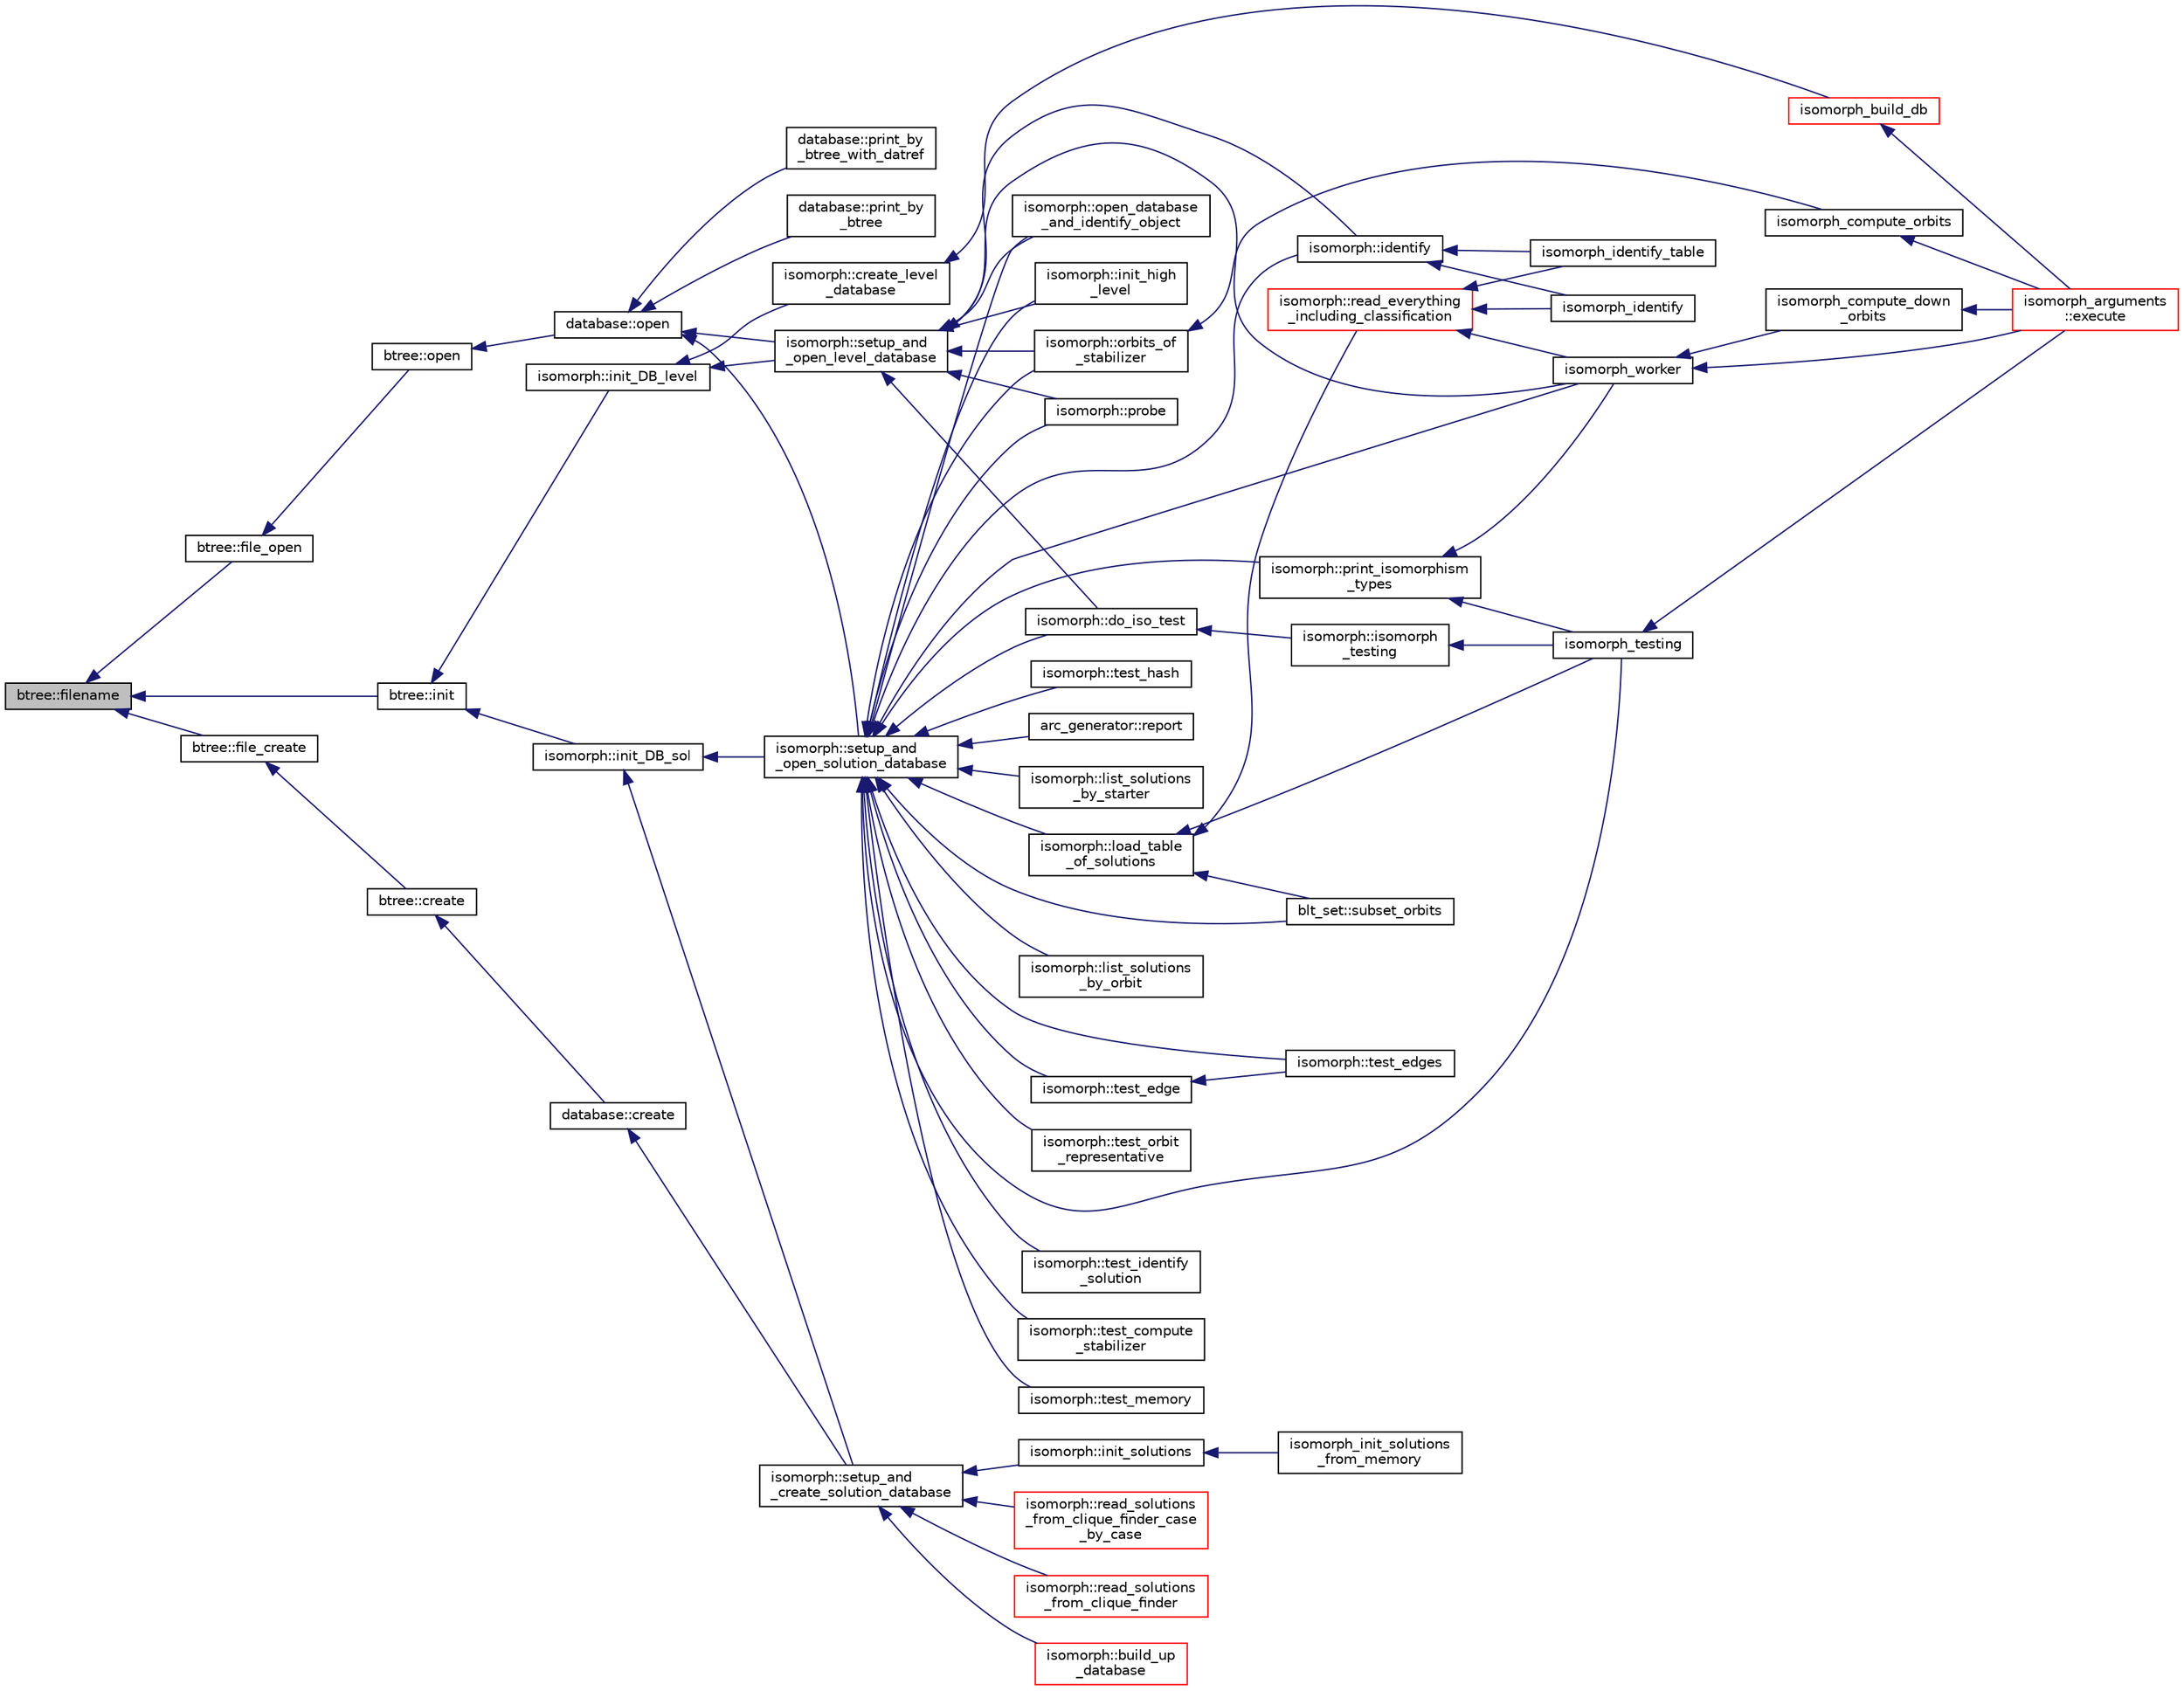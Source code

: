 digraph "btree::filename"
{
  edge [fontname="Helvetica",fontsize="10",labelfontname="Helvetica",labelfontsize="10"];
  node [fontname="Helvetica",fontsize="10",shape=record];
  rankdir="LR";
  Node1489 [label="btree::filename",height=0.2,width=0.4,color="black", fillcolor="grey75", style="filled", fontcolor="black"];
  Node1489 -> Node1490 [dir="back",color="midnightblue",fontsize="10",style="solid",fontname="Helvetica"];
  Node1490 [label="btree::init",height=0.2,width=0.4,color="black", fillcolor="white", style="filled",URL="$dd/db0/classbtree.html#a3c88706e9886f1f9bc142b511aeab642"];
  Node1490 -> Node1491 [dir="back",color="midnightblue",fontsize="10",style="solid",fontname="Helvetica"];
  Node1491 [label="isomorph::init_DB_sol",height=0.2,width=0.4,color="black", fillcolor="white", style="filled",URL="$d3/d5f/classisomorph.html#afd8d8a546fa9a7bc6f211b216e291039"];
  Node1491 -> Node1492 [dir="back",color="midnightblue",fontsize="10",style="solid",fontname="Helvetica"];
  Node1492 [label="isomorph::setup_and\l_open_solution_database",height=0.2,width=0.4,color="black", fillcolor="white", style="filled",URL="$d3/d5f/classisomorph.html#a31846d3ae261a9c2dc089fb87710ce5c"];
  Node1492 -> Node1493 [dir="back",color="midnightblue",fontsize="10",style="solid",fontname="Helvetica"];
  Node1493 [label="blt_set::subset_orbits",height=0.2,width=0.4,color="black", fillcolor="white", style="filled",URL="$d1/d3d/classblt__set.html#af8f79fc4346244acfa0e2c2d23c36993"];
  Node1492 -> Node1494 [dir="back",color="midnightblue",fontsize="10",style="solid",fontname="Helvetica"];
  Node1494 [label="arc_generator::report",height=0.2,width=0.4,color="black", fillcolor="white", style="filled",URL="$d4/d21/classarc__generator.html#a650f715bb3eec8fd1057e07e5b384f9a"];
  Node1492 -> Node1495 [dir="back",color="midnightblue",fontsize="10",style="solid",fontname="Helvetica"];
  Node1495 [label="isomorph::load_table\l_of_solutions",height=0.2,width=0.4,color="black", fillcolor="white", style="filled",URL="$d3/d5f/classisomorph.html#a21ab5aba74a200b9abf041dc5206821a"];
  Node1495 -> Node1493 [dir="back",color="midnightblue",fontsize="10",style="solid",fontname="Helvetica"];
  Node1495 -> Node1496 [dir="back",color="midnightblue",fontsize="10",style="solid",fontname="Helvetica"];
  Node1496 [label="isomorph::read_everything\l_including_classification",height=0.2,width=0.4,color="red", fillcolor="white", style="filled",URL="$d3/d5f/classisomorph.html#aa6a56e4522d3133a6ea65c9ac6de3924"];
  Node1496 -> Node1501 [dir="back",color="midnightblue",fontsize="10",style="solid",fontname="Helvetica"];
  Node1501 [label="isomorph_identify",height=0.2,width=0.4,color="black", fillcolor="white", style="filled",URL="$d4/d7e/isomorph__global_8_c.html#aa0fe57c73d5668eee10a6022ada7f6a3"];
  Node1496 -> Node1502 [dir="back",color="midnightblue",fontsize="10",style="solid",fontname="Helvetica"];
  Node1502 [label="isomorph_identify_table",height=0.2,width=0.4,color="black", fillcolor="white", style="filled",URL="$d4/d7e/isomorph__global_8_c.html#a9fd19ea945561cf2a6bb5c72dd4b1cb2"];
  Node1496 -> Node1503 [dir="back",color="midnightblue",fontsize="10",style="solid",fontname="Helvetica"];
  Node1503 [label="isomorph_worker",height=0.2,width=0.4,color="black", fillcolor="white", style="filled",URL="$d4/d7e/isomorph__global_8_c.html#ace3bb6ec719b02a35534309d4d3fe99a"];
  Node1503 -> Node1498 [dir="back",color="midnightblue",fontsize="10",style="solid",fontname="Helvetica"];
  Node1498 [label="isomorph_arguments\l::execute",height=0.2,width=0.4,color="red", fillcolor="white", style="filled",URL="$d5/de4/classisomorph__arguments.html#aa85e472d14906abdd5672dc66027583e"];
  Node1503 -> Node1504 [dir="back",color="midnightblue",fontsize="10",style="solid",fontname="Helvetica"];
  Node1504 [label="isomorph_compute_down\l_orbits",height=0.2,width=0.4,color="black", fillcolor="white", style="filled",URL="$d4/d7e/isomorph__global_8_c.html#a3613cea19158edd30958c4edecd97d53"];
  Node1504 -> Node1498 [dir="back",color="midnightblue",fontsize="10",style="solid",fontname="Helvetica"];
  Node1495 -> Node1505 [dir="back",color="midnightblue",fontsize="10",style="solid",fontname="Helvetica"];
  Node1505 [label="isomorph_testing",height=0.2,width=0.4,color="black", fillcolor="white", style="filled",URL="$d4/d7e/isomorph__global_8_c.html#a5a73cbe9f89c4727f086482ee2d238f9"];
  Node1505 -> Node1498 [dir="back",color="midnightblue",fontsize="10",style="solid",fontname="Helvetica"];
  Node1492 -> Node1506 [dir="back",color="midnightblue",fontsize="10",style="solid",fontname="Helvetica"];
  Node1506 [label="isomorph::list_solutions\l_by_starter",height=0.2,width=0.4,color="black", fillcolor="white", style="filled",URL="$d3/d5f/classisomorph.html#a9c40f343f1a3e5fc177e5121bc809b06"];
  Node1492 -> Node1507 [dir="back",color="midnightblue",fontsize="10",style="solid",fontname="Helvetica"];
  Node1507 [label="isomorph::list_solutions\l_by_orbit",height=0.2,width=0.4,color="black", fillcolor="white", style="filled",URL="$d3/d5f/classisomorph.html#adefb1a89c097c284d29f92d5fc58ebfa"];
  Node1492 -> Node1508 [dir="back",color="midnightblue",fontsize="10",style="solid",fontname="Helvetica"];
  Node1508 [label="isomorph::orbits_of\l_stabilizer",height=0.2,width=0.4,color="black", fillcolor="white", style="filled",URL="$d3/d5f/classisomorph.html#a72bbdc12cca5a90045ef15d0b24075e6"];
  Node1508 -> Node1509 [dir="back",color="midnightblue",fontsize="10",style="solid",fontname="Helvetica"];
  Node1509 [label="isomorph_compute_orbits",height=0.2,width=0.4,color="black", fillcolor="white", style="filled",URL="$d4/d7e/isomorph__global_8_c.html#a592f3efd31146c0802f59837055f904f"];
  Node1509 -> Node1498 [dir="back",color="midnightblue",fontsize="10",style="solid",fontname="Helvetica"];
  Node1492 -> Node1510 [dir="back",color="midnightblue",fontsize="10",style="solid",fontname="Helvetica"];
  Node1510 [label="isomorph::test_orbit\l_representative",height=0.2,width=0.4,color="black", fillcolor="white", style="filled",URL="$d3/d5f/classisomorph.html#a5f165aa61a0d6b349da5a6117135f6c0"];
  Node1492 -> Node1511 [dir="back",color="midnightblue",fontsize="10",style="solid",fontname="Helvetica"];
  Node1511 [label="isomorph::test_identify\l_solution",height=0.2,width=0.4,color="black", fillcolor="white", style="filled",URL="$d3/d5f/classisomorph.html#aa2c95f309e3283179e87bbbd83bfdc7d"];
  Node1492 -> Node1512 [dir="back",color="midnightblue",fontsize="10",style="solid",fontname="Helvetica"];
  Node1512 [label="isomorph::test_compute\l_stabilizer",height=0.2,width=0.4,color="black", fillcolor="white", style="filled",URL="$d3/d5f/classisomorph.html#a72cd06f32311c44eb09dd73faa36b748"];
  Node1492 -> Node1513 [dir="back",color="midnightblue",fontsize="10",style="solid",fontname="Helvetica"];
  Node1513 [label="isomorph::test_memory",height=0.2,width=0.4,color="black", fillcolor="white", style="filled",URL="$d3/d5f/classisomorph.html#a27877043c77db8e85e8fa7d5c43845b0"];
  Node1492 -> Node1514 [dir="back",color="midnightblue",fontsize="10",style="solid",fontname="Helvetica"];
  Node1514 [label="isomorph::test_edges",height=0.2,width=0.4,color="black", fillcolor="white", style="filled",URL="$d3/d5f/classisomorph.html#ad23507927d8f7698073475d12b2a85bc"];
  Node1492 -> Node1515 [dir="back",color="midnightblue",fontsize="10",style="solid",fontname="Helvetica"];
  Node1515 [label="isomorph::test_edge",height=0.2,width=0.4,color="black", fillcolor="white", style="filled",URL="$d3/d5f/classisomorph.html#a591165fa287477b480f5b7081198ba46"];
  Node1515 -> Node1514 [dir="back",color="midnightblue",fontsize="10",style="solid",fontname="Helvetica"];
  Node1492 -> Node1516 [dir="back",color="midnightblue",fontsize="10",style="solid",fontname="Helvetica"];
  Node1516 [label="isomorph::test_hash",height=0.2,width=0.4,color="black", fillcolor="white", style="filled",URL="$d3/d5f/classisomorph.html#a53560280664b268a0500d26c801b1e68"];
  Node1492 -> Node1517 [dir="back",color="midnightblue",fontsize="10",style="solid",fontname="Helvetica"];
  Node1517 [label="isomorph::init_high\l_level",height=0.2,width=0.4,color="black", fillcolor="white", style="filled",URL="$d3/d5f/classisomorph.html#a5cee5468cc8cc68eac1f6131faedfab2"];
  Node1492 -> Node1518 [dir="back",color="midnightblue",fontsize="10",style="solid",fontname="Helvetica"];
  Node1518 [label="isomorph::open_database\l_and_identify_object",height=0.2,width=0.4,color="black", fillcolor="white", style="filled",URL="$d3/d5f/classisomorph.html#aa4e387f26f609fc9379d2e01f6cc27d0"];
  Node1492 -> Node1519 [dir="back",color="midnightblue",fontsize="10",style="solid",fontname="Helvetica"];
  Node1519 [label="isomorph::print_isomorphism\l_types",height=0.2,width=0.4,color="black", fillcolor="white", style="filled",URL="$d3/d5f/classisomorph.html#abbcd12f6434585951a5532d0b2467a00"];
  Node1519 -> Node1505 [dir="back",color="midnightblue",fontsize="10",style="solid",fontname="Helvetica"];
  Node1519 -> Node1503 [dir="back",color="midnightblue",fontsize="10",style="solid",fontname="Helvetica"];
  Node1492 -> Node1505 [dir="back",color="midnightblue",fontsize="10",style="solid",fontname="Helvetica"];
  Node1492 -> Node1503 [dir="back",color="midnightblue",fontsize="10",style="solid",fontname="Helvetica"];
  Node1492 -> Node1520 [dir="back",color="midnightblue",fontsize="10",style="solid",fontname="Helvetica"];
  Node1520 [label="isomorph::probe",height=0.2,width=0.4,color="black", fillcolor="white", style="filled",URL="$d3/d5f/classisomorph.html#a9cb6fed7b6ac639d886b117a1f454441"];
  Node1492 -> Node1521 [dir="back",color="midnightblue",fontsize="10",style="solid",fontname="Helvetica"];
  Node1521 [label="isomorph::do_iso_test",height=0.2,width=0.4,color="black", fillcolor="white", style="filled",URL="$d3/d5f/classisomorph.html#a51fc3bf5cc3a99282a489b2df37ee24e"];
  Node1521 -> Node1522 [dir="back",color="midnightblue",fontsize="10",style="solid",fontname="Helvetica"];
  Node1522 [label="isomorph::isomorph\l_testing",height=0.2,width=0.4,color="black", fillcolor="white", style="filled",URL="$d3/d5f/classisomorph.html#ad7945ec94ba0ba16953482edfaa4da6e"];
  Node1522 -> Node1505 [dir="back",color="midnightblue",fontsize="10",style="solid",fontname="Helvetica"];
  Node1492 -> Node1523 [dir="back",color="midnightblue",fontsize="10",style="solid",fontname="Helvetica"];
  Node1523 [label="isomorph::identify",height=0.2,width=0.4,color="black", fillcolor="white", style="filled",URL="$d3/d5f/classisomorph.html#a78ecf843b9f6ca1cfd666e222edd90ae"];
  Node1523 -> Node1501 [dir="back",color="midnightblue",fontsize="10",style="solid",fontname="Helvetica"];
  Node1523 -> Node1502 [dir="back",color="midnightblue",fontsize="10",style="solid",fontname="Helvetica"];
  Node1491 -> Node1524 [dir="back",color="midnightblue",fontsize="10",style="solid",fontname="Helvetica"];
  Node1524 [label="isomorph::setup_and\l_create_solution_database",height=0.2,width=0.4,color="black", fillcolor="white", style="filled",URL="$d3/d5f/classisomorph.html#a810a22dfde3c43272107c743ec819b0e"];
  Node1524 -> Node1525 [dir="back",color="midnightblue",fontsize="10",style="solid",fontname="Helvetica"];
  Node1525 [label="isomorph::init_solutions",height=0.2,width=0.4,color="black", fillcolor="white", style="filled",URL="$d3/d5f/classisomorph.html#a729746a01bd45d55565d0a11cda9e9a3"];
  Node1525 -> Node1526 [dir="back",color="midnightblue",fontsize="10",style="solid",fontname="Helvetica"];
  Node1526 [label="isomorph_init_solutions\l_from_memory",height=0.2,width=0.4,color="black", fillcolor="white", style="filled",URL="$d4/d7e/isomorph__global_8_c.html#a490bbe6199dc1e29d186b26834266e03"];
  Node1524 -> Node1527 [dir="back",color="midnightblue",fontsize="10",style="solid",fontname="Helvetica"];
  Node1527 [label="isomorph::read_solutions\l_from_clique_finder_case\l_by_case",height=0.2,width=0.4,color="red", fillcolor="white", style="filled",URL="$d3/d5f/classisomorph.html#a65bc5ec528f741a1b01cdd606dfed579"];
  Node1524 -> Node1529 [dir="back",color="midnightblue",fontsize="10",style="solid",fontname="Helvetica"];
  Node1529 [label="isomorph::read_solutions\l_from_clique_finder",height=0.2,width=0.4,color="red", fillcolor="white", style="filled",URL="$d3/d5f/classisomorph.html#a14c4ac27b0d97d338e14ac0d183c5c64"];
  Node1524 -> Node1531 [dir="back",color="midnightblue",fontsize="10",style="solid",fontname="Helvetica"];
  Node1531 [label="isomorph::build_up\l_database",height=0.2,width=0.4,color="red", fillcolor="white", style="filled",URL="$d3/d5f/classisomorph.html#a40bea8f733a5855879f927fc73324384"];
  Node1490 -> Node1536 [dir="back",color="midnightblue",fontsize="10",style="solid",fontname="Helvetica"];
  Node1536 [label="isomorph::init_DB_level",height=0.2,width=0.4,color="black", fillcolor="white", style="filled",URL="$d3/d5f/classisomorph.html#a1a2df5281026bc94d57ebce33d67fe6c"];
  Node1536 -> Node1537 [dir="back",color="midnightblue",fontsize="10",style="solid",fontname="Helvetica"];
  Node1537 [label="isomorph::setup_and\l_open_level_database",height=0.2,width=0.4,color="black", fillcolor="white", style="filled",URL="$d3/d5f/classisomorph.html#aa011f38988f4db9c6f5abd84faebd153"];
  Node1537 -> Node1508 [dir="back",color="midnightblue",fontsize="10",style="solid",fontname="Helvetica"];
  Node1537 -> Node1517 [dir="back",color="midnightblue",fontsize="10",style="solid",fontname="Helvetica"];
  Node1537 -> Node1518 [dir="back",color="midnightblue",fontsize="10",style="solid",fontname="Helvetica"];
  Node1537 -> Node1503 [dir="back",color="midnightblue",fontsize="10",style="solid",fontname="Helvetica"];
  Node1537 -> Node1520 [dir="back",color="midnightblue",fontsize="10",style="solid",fontname="Helvetica"];
  Node1537 -> Node1521 [dir="back",color="midnightblue",fontsize="10",style="solid",fontname="Helvetica"];
  Node1537 -> Node1523 [dir="back",color="midnightblue",fontsize="10",style="solid",fontname="Helvetica"];
  Node1536 -> Node1538 [dir="back",color="midnightblue",fontsize="10",style="solid",fontname="Helvetica"];
  Node1538 [label="isomorph::create_level\l_database",height=0.2,width=0.4,color="black", fillcolor="white", style="filled",URL="$d3/d5f/classisomorph.html#a15a452310bd3189f10f34c7dd7085e69"];
  Node1538 -> Node1539 [dir="back",color="midnightblue",fontsize="10",style="solid",fontname="Helvetica"];
  Node1539 [label="isomorph_build_db",height=0.2,width=0.4,color="red", fillcolor="white", style="filled",URL="$d4/d7e/isomorph__global_8_c.html#a12eb18567e79a7978cb4f9e80d2055ac"];
  Node1539 -> Node1498 [dir="back",color="midnightblue",fontsize="10",style="solid",fontname="Helvetica"];
  Node1489 -> Node1542 [dir="back",color="midnightblue",fontsize="10",style="solid",fontname="Helvetica"];
  Node1542 [label="btree::file_open",height=0.2,width=0.4,color="black", fillcolor="white", style="filled",URL="$dd/db0/classbtree.html#a17544d63a6ebcf6315a500af3d4e3837"];
  Node1542 -> Node1543 [dir="back",color="midnightblue",fontsize="10",style="solid",fontname="Helvetica"];
  Node1543 [label="btree::open",height=0.2,width=0.4,color="black", fillcolor="white", style="filled",URL="$dd/db0/classbtree.html#a3e718949f1be6057839463292a60297a"];
  Node1543 -> Node1544 [dir="back",color="midnightblue",fontsize="10",style="solid",fontname="Helvetica"];
  Node1544 [label="database::open",height=0.2,width=0.4,color="black", fillcolor="white", style="filled",URL="$db/d72/classdatabase.html#a65e8eccf98ecab4d55fb25bacaae6a19"];
  Node1544 -> Node1545 [dir="back",color="midnightblue",fontsize="10",style="solid",fontname="Helvetica"];
  Node1545 [label="database::print_by\l_btree",height=0.2,width=0.4,color="black", fillcolor="white", style="filled",URL="$db/d72/classdatabase.html#ac45ae44f2a861557ced6e5ab7c146717"];
  Node1544 -> Node1546 [dir="back",color="midnightblue",fontsize="10",style="solid",fontname="Helvetica"];
  Node1546 [label="database::print_by\l_btree_with_datref",height=0.2,width=0.4,color="black", fillcolor="white", style="filled",URL="$db/d72/classdatabase.html#af84030a29b31944d6763974ac4f774b5"];
  Node1544 -> Node1492 [dir="back",color="midnightblue",fontsize="10",style="solid",fontname="Helvetica"];
  Node1544 -> Node1537 [dir="back",color="midnightblue",fontsize="10",style="solid",fontname="Helvetica"];
  Node1489 -> Node1547 [dir="back",color="midnightblue",fontsize="10",style="solid",fontname="Helvetica"];
  Node1547 [label="btree::file_create",height=0.2,width=0.4,color="black", fillcolor="white", style="filled",URL="$dd/db0/classbtree.html#a47acf76a2eff403d0367817b10938251"];
  Node1547 -> Node1548 [dir="back",color="midnightblue",fontsize="10",style="solid",fontname="Helvetica"];
  Node1548 [label="btree::create",height=0.2,width=0.4,color="black", fillcolor="white", style="filled",URL="$dd/db0/classbtree.html#ae46050f7dc1057d21cddcd6b2e3496d9"];
  Node1548 -> Node1549 [dir="back",color="midnightblue",fontsize="10",style="solid",fontname="Helvetica"];
  Node1549 [label="database::create",height=0.2,width=0.4,color="black", fillcolor="white", style="filled",URL="$db/d72/classdatabase.html#a41d486156468426370c803bea3976cf1"];
  Node1549 -> Node1524 [dir="back",color="midnightblue",fontsize="10",style="solid",fontname="Helvetica"];
}
